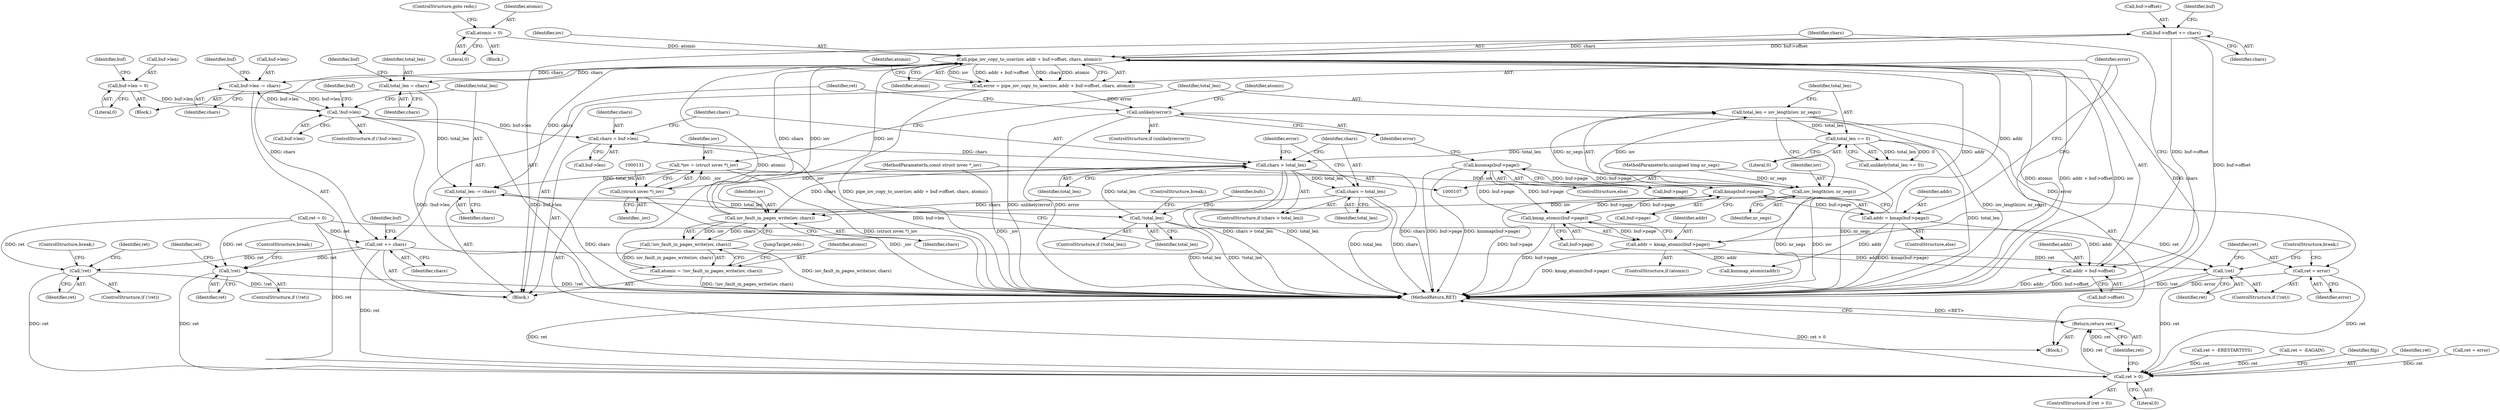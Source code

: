 digraph "0_linux_637b58c2887e5e57850865839cc75f59184b23d1_1@pointer" {
"1000279" [label="(Call,buf->offset += chars)"];
"1000240" [label="(Call,pipe_iov_copy_to_user(iov, addr + buf->offset, chars, atomic))"];
"1000219" [label="(Call,iov_fault_in_pages_write(iov, chars))"];
"1000136" [label="(Call,iov_length(iov, nr_segs))"];
"1000128" [label="(Call,*iov = (struct iovec *)_iov)"];
"1000130" [label="(Call,(struct iovec *)_iov)"];
"1000109" [label="(MethodParameterIn,const struct iovec *_iov)"];
"1000110" [label="(MethodParameterIn,unsigned long nr_segs)"];
"1000198" [label="(Call,chars = total_len)"];
"1000195" [label="(Call,chars > total_len)"];
"1000187" [label="(Call,chars = buf->len)"];
"1000305" [label="(Call,!buf->len)"];
"1000284" [label="(Call,buf->len -= chars)"];
"1000299" [label="(Call,buf->len = 0)"];
"1000141" [label="(Call,total_len == 0)"];
"1000134" [label="(Call,total_len = iov_length(iov, nr_segs))"];
"1000347" [label="(Call,!total_len)"];
"1000343" [label="(Call,total_len -= chars)"];
"1000296" [label="(Call,total_len = chars)"];
"1000232" [label="(Call,addr = kmap(buf->page))"];
"1000234" [label="(Call,kmap(buf->page))"];
"1000254" [label="(Call,kunmap(buf->page))"];
"1000227" [label="(Call,kmap_atomic(buf->page))"];
"1000225" [label="(Call,addr = kmap_atomic(buf->page))"];
"1000279" [label="(Call,buf->offset += chars)"];
"1000216" [label="(Call,atomic = !iov_fault_in_pages_write(iov, chars))"];
"1000218" [label="(Call,!iov_fault_in_pages_write(iov, chars))"];
"1000265" [label="(Call,atomic = 0)"];
"1000238" [label="(Call,error = pipe_iov_copy_to_user(iov, addr + buf->offset, chars, atomic))"];
"1000259" [label="(Call,unlikely(error))"];
"1000272" [label="(Call,ret = error)"];
"1000433" [label="(Call,ret > 0)"];
"1000438" [label="(Return,return ret;)"];
"1000276" [label="(Call,ret += chars)"];
"1000210" [label="(Call,!ret)"];
"1000270" [label="(Call,!ret)"];
"1000385" [label="(Call,!ret)"];
"1000242" [label="(Call,addr + buf->offset)"];
"1000142" [label="(Identifier,total_len)"];
"1000195" [label="(Call,chars > total_len)"];
"1000227" [label="(Call,kmap_atomic(buf->page))"];
"1000217" [label="(Identifier,atomic)"];
"1000351" [label="(Identifier,bufs)"];
"1000440" [label="(MethodReturn,RET)"];
"1000110" [label="(MethodParameterIn,unsigned long nr_segs)"];
"1000387" [label="(Call,ret = -ERESTARTSYS)"];
"1000345" [label="(Identifier,chars)"];
"1000346" [label="(ControlStructure,if (!total_len))"];
"1000218" [label="(Call,!iov_fault_in_pages_write(iov, chars))"];
"1000307" [label="(Identifier,buf)"];
"1000259" [label="(Call,unlikely(error))"];
"1000284" [label="(Call,buf->len -= chars)"];
"1000240" [label="(Call,pipe_iov_copy_to_user(iov, addr + buf->offset, chars, atomic))"];
"1000219" [label="(Call,iov_fault_in_pages_write(iov, chars))"];
"1000276" [label="(Call,ret += chars)"];
"1000305" [label="(Call,!buf->len)"];
"1000295" [label="(Block,)"];
"1000272" [label="(Call,ret = error)"];
"1000281" [label="(Identifier,buf)"];
"1000248" [label="(Identifier,atomic)"];
"1000386" [label="(Identifier,ret)"];
"1000384" [label="(ControlStructure,if (!ret))"];
"1000385" [label="(Call,!ret)"];
"1000273" [label="(Identifier,ret)"];
"1000375" [label="(Call,ret = -EAGAIN)"];
"1000251" [label="(Call,kunmap_atomic(addr))"];
"1000300" [label="(Call,buf->len)"];
"1000254" [label="(Call,kunmap(buf->page))"];
"1000253" [label="(ControlStructure,else)"];
"1000296" [label="(Call,total_len = chars)"];
"1000211" [label="(Identifier,ret)"];
"1000432" [label="(ControlStructure,if (ret > 0))"];
"1000225" [label="(Call,addr = kmap_atomic(buf->page))"];
"1000433" [label="(Call,ret > 0)"];
"1000187" [label="(Call,chars = buf->len)"];
"1000200" [label="(Identifier,total_len)"];
"1000437" [label="(Identifier,filp)"];
"1000299" [label="(Call,buf->len = 0)"];
"1000267" [label="(Literal,0)"];
"1000348" [label="(Identifier,total_len)"];
"1000285" [label="(Call,buf->len)"];
"1000288" [label="(Identifier,chars)"];
"1000250" [label="(Identifier,atomic)"];
"1000164" [label="(Block,)"];
"1000232" [label="(Call,addr = kmap(buf->page))"];
"1000238" [label="(Call,error = pipe_iov_copy_to_user(iov, addr + buf->offset, chars, atomic))"];
"1000222" [label="(JumpTarget,redo:)"];
"1000221" [label="(Identifier,chars)"];
"1000199" [label="(Identifier,chars)"];
"1000255" [label="(Call,buf->page)"];
"1000194" [label="(ControlStructure,if (chars > total_len))"];
"1000130" [label="(Call,(struct iovec *)_iov)"];
"1000129" [label="(Identifier,iov)"];
"1000188" [label="(Identifier,chars)"];
"1000197" [label="(Identifier,total_len)"];
"1000344" [label="(Identifier,total_len)"];
"1000128" [label="(Call,*iov = (struct iovec *)_iov)"];
"1000268" [label="(ControlStructure,goto redo;)"];
"1000306" [label="(Call,buf->len)"];
"1000274" [label="(Identifier,error)"];
"1000280" [label="(Call,buf->offset)"];
"1000234" [label="(Call,kmap(buf->page))"];
"1000301" [label="(Identifier,buf)"];
"1000298" [label="(Identifier,chars)"];
"1000226" [label="(Identifier,addr)"];
"1000233" [label="(Identifier,addr)"];
"1000277" [label="(Identifier,ret)"];
"1000140" [label="(Call,unlikely(total_len == 0))"];
"1000241" [label="(Identifier,iov)"];
"1000209" [label="(ControlStructure,if (!ret))"];
"1000265" [label="(Call,atomic = 0)"];
"1000235" [label="(Call,buf->page)"];
"1000244" [label="(Call,buf->offset)"];
"1000243" [label="(Identifier,addr)"];
"1000439" [label="(Identifier,ret)"];
"1000137" [label="(Identifier,iov)"];
"1000215" [label="(ControlStructure,break;)"];
"1000198" [label="(Call,chars = total_len)"];
"1000231" [label="(ControlStructure,else)"];
"1000343" [label="(Call,total_len -= chars)"];
"1000286" [label="(Identifier,buf)"];
"1000347" [label="(Call,!total_len)"];
"1000349" [label="(ControlStructure,break;)"];
"1000210" [label="(Call,!ret)"];
"1000297" [label="(Identifier,total_len)"];
"1000391" [label="(ControlStructure,break;)"];
"1000279" [label="(Call,buf->offset += chars)"];
"1000312" [label="(Identifier,buf)"];
"1000434" [label="(Identifier,ret)"];
"1000135" [label="(Identifier,total_len)"];
"1000220" [label="(Identifier,iov)"];
"1000189" [label="(Call,buf->len)"];
"1000260" [label="(Identifier,error)"];
"1000269" [label="(ControlStructure,if (!ret))"];
"1000228" [label="(Call,buf->page)"];
"1000138" [label="(Identifier,nr_segs)"];
"1000438" [label="(Return,return ret;)"];
"1000112" [label="(Block,)"];
"1000275" [label="(ControlStructure,break;)"];
"1000149" [label="(Call,ret = 0)"];
"1000278" [label="(Identifier,chars)"];
"1000109" [label="(MethodParameterIn,const struct iovec *_iov)"];
"1000196" [label="(Identifier,chars)"];
"1000216" [label="(Call,atomic = !iov_fault_in_pages_write(iov, chars))"];
"1000271" [label="(Identifier,ret)"];
"1000270" [label="(Call,!ret)"];
"1000202" [label="(Identifier,error)"];
"1000239" [label="(Identifier,error)"];
"1000213" [label="(Identifier,ret)"];
"1000435" [label="(Literal,0)"];
"1000388" [label="(Identifier,ret)"];
"1000242" [label="(Call,addr + buf->offset)"];
"1000143" [label="(Literal,0)"];
"1000264" [label="(Block,)"];
"1000258" [label="(ControlStructure,if (unlikely(error)))"];
"1000132" [label="(Identifier,_iov)"];
"1000212" [label="(Call,ret = error)"];
"1000292" [label="(Identifier,buf)"];
"1000141" [label="(Call,total_len == 0)"];
"1000303" [label="(Literal,0)"];
"1000304" [label="(ControlStructure,if (!buf->len))"];
"1000247" [label="(Identifier,chars)"];
"1000283" [label="(Identifier,chars)"];
"1000266" [label="(Identifier,atomic)"];
"1000263" [label="(Identifier,atomic)"];
"1000223" [label="(ControlStructure,if (atomic))"];
"1000136" [label="(Call,iov_length(iov, nr_segs))"];
"1000134" [label="(Call,total_len = iov_length(iov, nr_segs))"];
"1000279" -> "1000164"  [label="AST: "];
"1000279" -> "1000283"  [label="CFG: "];
"1000280" -> "1000279"  [label="AST: "];
"1000283" -> "1000279"  [label="AST: "];
"1000286" -> "1000279"  [label="CFG: "];
"1000279" -> "1000440"  [label="DDG: buf->offset"];
"1000279" -> "1000240"  [label="DDG: buf->offset"];
"1000279" -> "1000242"  [label="DDG: buf->offset"];
"1000240" -> "1000279"  [label="DDG: chars"];
"1000240" -> "1000238"  [label="AST: "];
"1000240" -> "1000248"  [label="CFG: "];
"1000241" -> "1000240"  [label="AST: "];
"1000242" -> "1000240"  [label="AST: "];
"1000247" -> "1000240"  [label="AST: "];
"1000248" -> "1000240"  [label="AST: "];
"1000238" -> "1000240"  [label="CFG: "];
"1000240" -> "1000440"  [label="DDG: atomic"];
"1000240" -> "1000440"  [label="DDG: addr + buf->offset"];
"1000240" -> "1000440"  [label="DDG: iov"];
"1000240" -> "1000440"  [label="DDG: chars"];
"1000240" -> "1000219"  [label="DDG: iov"];
"1000240" -> "1000238"  [label="DDG: iov"];
"1000240" -> "1000238"  [label="DDG: addr + buf->offset"];
"1000240" -> "1000238"  [label="DDG: chars"];
"1000240" -> "1000238"  [label="DDG: atomic"];
"1000219" -> "1000240"  [label="DDG: iov"];
"1000219" -> "1000240"  [label="DDG: chars"];
"1000232" -> "1000240"  [label="DDG: addr"];
"1000225" -> "1000240"  [label="DDG: addr"];
"1000216" -> "1000240"  [label="DDG: atomic"];
"1000265" -> "1000240"  [label="DDG: atomic"];
"1000240" -> "1000276"  [label="DDG: chars"];
"1000240" -> "1000284"  [label="DDG: chars"];
"1000240" -> "1000296"  [label="DDG: chars"];
"1000240" -> "1000343"  [label="DDG: chars"];
"1000219" -> "1000218"  [label="AST: "];
"1000219" -> "1000221"  [label="CFG: "];
"1000220" -> "1000219"  [label="AST: "];
"1000221" -> "1000219"  [label="AST: "];
"1000218" -> "1000219"  [label="CFG: "];
"1000219" -> "1000218"  [label="DDG: iov"];
"1000219" -> "1000218"  [label="DDG: chars"];
"1000136" -> "1000219"  [label="DDG: iov"];
"1000198" -> "1000219"  [label="DDG: chars"];
"1000195" -> "1000219"  [label="DDG: chars"];
"1000136" -> "1000134"  [label="AST: "];
"1000136" -> "1000138"  [label="CFG: "];
"1000137" -> "1000136"  [label="AST: "];
"1000138" -> "1000136"  [label="AST: "];
"1000134" -> "1000136"  [label="CFG: "];
"1000136" -> "1000440"  [label="DDG: nr_segs"];
"1000136" -> "1000440"  [label="DDG: iov"];
"1000136" -> "1000134"  [label="DDG: iov"];
"1000136" -> "1000134"  [label="DDG: nr_segs"];
"1000128" -> "1000136"  [label="DDG: iov"];
"1000110" -> "1000136"  [label="DDG: nr_segs"];
"1000128" -> "1000112"  [label="AST: "];
"1000128" -> "1000130"  [label="CFG: "];
"1000129" -> "1000128"  [label="AST: "];
"1000130" -> "1000128"  [label="AST: "];
"1000135" -> "1000128"  [label="CFG: "];
"1000128" -> "1000440"  [label="DDG: (struct iovec *)_iov"];
"1000130" -> "1000128"  [label="DDG: _iov"];
"1000130" -> "1000132"  [label="CFG: "];
"1000131" -> "1000130"  [label="AST: "];
"1000132" -> "1000130"  [label="AST: "];
"1000130" -> "1000440"  [label="DDG: _iov"];
"1000109" -> "1000130"  [label="DDG: _iov"];
"1000109" -> "1000107"  [label="AST: "];
"1000109" -> "1000440"  [label="DDG: _iov"];
"1000110" -> "1000107"  [label="AST: "];
"1000110" -> "1000440"  [label="DDG: nr_segs"];
"1000198" -> "1000194"  [label="AST: "];
"1000198" -> "1000200"  [label="CFG: "];
"1000199" -> "1000198"  [label="AST: "];
"1000200" -> "1000198"  [label="AST: "];
"1000202" -> "1000198"  [label="CFG: "];
"1000198" -> "1000440"  [label="DDG: total_len"];
"1000198" -> "1000440"  [label="DDG: chars"];
"1000195" -> "1000198"  [label="DDG: total_len"];
"1000195" -> "1000194"  [label="AST: "];
"1000195" -> "1000197"  [label="CFG: "];
"1000196" -> "1000195"  [label="AST: "];
"1000197" -> "1000195"  [label="AST: "];
"1000199" -> "1000195"  [label="CFG: "];
"1000202" -> "1000195"  [label="CFG: "];
"1000195" -> "1000440"  [label="DDG: chars > total_len"];
"1000195" -> "1000440"  [label="DDG: total_len"];
"1000195" -> "1000440"  [label="DDG: chars"];
"1000187" -> "1000195"  [label="DDG: chars"];
"1000141" -> "1000195"  [label="DDG: total_len"];
"1000347" -> "1000195"  [label="DDG: total_len"];
"1000195" -> "1000343"  [label="DDG: total_len"];
"1000187" -> "1000164"  [label="AST: "];
"1000187" -> "1000189"  [label="CFG: "];
"1000188" -> "1000187"  [label="AST: "];
"1000189" -> "1000187"  [label="AST: "];
"1000196" -> "1000187"  [label="CFG: "];
"1000187" -> "1000440"  [label="DDG: buf->len"];
"1000305" -> "1000187"  [label="DDG: buf->len"];
"1000305" -> "1000304"  [label="AST: "];
"1000305" -> "1000306"  [label="CFG: "];
"1000306" -> "1000305"  [label="AST: "];
"1000312" -> "1000305"  [label="CFG: "];
"1000344" -> "1000305"  [label="CFG: "];
"1000305" -> "1000440"  [label="DDG: !buf->len"];
"1000305" -> "1000440"  [label="DDG: buf->len"];
"1000305" -> "1000284"  [label="DDG: buf->len"];
"1000284" -> "1000305"  [label="DDG: buf->len"];
"1000299" -> "1000305"  [label="DDG: buf->len"];
"1000284" -> "1000164"  [label="AST: "];
"1000284" -> "1000288"  [label="CFG: "];
"1000285" -> "1000284"  [label="AST: "];
"1000288" -> "1000284"  [label="AST: "];
"1000292" -> "1000284"  [label="CFG: "];
"1000299" -> "1000295"  [label="AST: "];
"1000299" -> "1000303"  [label="CFG: "];
"1000300" -> "1000299"  [label="AST: "];
"1000303" -> "1000299"  [label="AST: "];
"1000307" -> "1000299"  [label="CFG: "];
"1000141" -> "1000140"  [label="AST: "];
"1000141" -> "1000143"  [label="CFG: "];
"1000142" -> "1000141"  [label="AST: "];
"1000143" -> "1000141"  [label="AST: "];
"1000140" -> "1000141"  [label="CFG: "];
"1000141" -> "1000440"  [label="DDG: total_len"];
"1000141" -> "1000140"  [label="DDG: total_len"];
"1000141" -> "1000140"  [label="DDG: 0"];
"1000134" -> "1000141"  [label="DDG: total_len"];
"1000134" -> "1000112"  [label="AST: "];
"1000135" -> "1000134"  [label="AST: "];
"1000142" -> "1000134"  [label="CFG: "];
"1000134" -> "1000440"  [label="DDG: iov_length(iov, nr_segs)"];
"1000347" -> "1000346"  [label="AST: "];
"1000347" -> "1000348"  [label="CFG: "];
"1000348" -> "1000347"  [label="AST: "];
"1000349" -> "1000347"  [label="CFG: "];
"1000351" -> "1000347"  [label="CFG: "];
"1000347" -> "1000440"  [label="DDG: total_len"];
"1000347" -> "1000440"  [label="DDG: !total_len"];
"1000343" -> "1000347"  [label="DDG: total_len"];
"1000343" -> "1000164"  [label="AST: "];
"1000343" -> "1000345"  [label="CFG: "];
"1000344" -> "1000343"  [label="AST: "];
"1000345" -> "1000343"  [label="AST: "];
"1000348" -> "1000343"  [label="CFG: "];
"1000343" -> "1000440"  [label="DDG: chars"];
"1000296" -> "1000343"  [label="DDG: total_len"];
"1000296" -> "1000295"  [label="AST: "];
"1000296" -> "1000298"  [label="CFG: "];
"1000297" -> "1000296"  [label="AST: "];
"1000298" -> "1000296"  [label="AST: "];
"1000301" -> "1000296"  [label="CFG: "];
"1000232" -> "1000231"  [label="AST: "];
"1000232" -> "1000234"  [label="CFG: "];
"1000233" -> "1000232"  [label="AST: "];
"1000234" -> "1000232"  [label="AST: "];
"1000239" -> "1000232"  [label="CFG: "];
"1000232" -> "1000440"  [label="DDG: kmap(buf->page)"];
"1000234" -> "1000232"  [label="DDG: buf->page"];
"1000232" -> "1000242"  [label="DDG: addr"];
"1000232" -> "1000251"  [label="DDG: addr"];
"1000234" -> "1000235"  [label="CFG: "];
"1000235" -> "1000234"  [label="AST: "];
"1000234" -> "1000440"  [label="DDG: buf->page"];
"1000234" -> "1000227"  [label="DDG: buf->page"];
"1000254" -> "1000234"  [label="DDG: buf->page"];
"1000227" -> "1000234"  [label="DDG: buf->page"];
"1000234" -> "1000254"  [label="DDG: buf->page"];
"1000254" -> "1000253"  [label="AST: "];
"1000254" -> "1000255"  [label="CFG: "];
"1000255" -> "1000254"  [label="AST: "];
"1000260" -> "1000254"  [label="CFG: "];
"1000254" -> "1000440"  [label="DDG: buf->page"];
"1000254" -> "1000440"  [label="DDG: kunmap(buf->page)"];
"1000254" -> "1000227"  [label="DDG: buf->page"];
"1000227" -> "1000254"  [label="DDG: buf->page"];
"1000227" -> "1000225"  [label="AST: "];
"1000227" -> "1000228"  [label="CFG: "];
"1000228" -> "1000227"  [label="AST: "];
"1000225" -> "1000227"  [label="CFG: "];
"1000227" -> "1000440"  [label="DDG: buf->page"];
"1000227" -> "1000225"  [label="DDG: buf->page"];
"1000225" -> "1000223"  [label="AST: "];
"1000226" -> "1000225"  [label="AST: "];
"1000239" -> "1000225"  [label="CFG: "];
"1000225" -> "1000440"  [label="DDG: kmap_atomic(buf->page)"];
"1000225" -> "1000242"  [label="DDG: addr"];
"1000225" -> "1000251"  [label="DDG: addr"];
"1000216" -> "1000164"  [label="AST: "];
"1000216" -> "1000218"  [label="CFG: "];
"1000217" -> "1000216"  [label="AST: "];
"1000218" -> "1000216"  [label="AST: "];
"1000222" -> "1000216"  [label="CFG: "];
"1000216" -> "1000440"  [label="DDG: !iov_fault_in_pages_write(iov, chars)"];
"1000218" -> "1000216"  [label="DDG: iov_fault_in_pages_write(iov, chars)"];
"1000218" -> "1000440"  [label="DDG: iov_fault_in_pages_write(iov, chars)"];
"1000265" -> "1000264"  [label="AST: "];
"1000265" -> "1000267"  [label="CFG: "];
"1000266" -> "1000265"  [label="AST: "];
"1000267" -> "1000265"  [label="AST: "];
"1000268" -> "1000265"  [label="CFG: "];
"1000238" -> "1000164"  [label="AST: "];
"1000239" -> "1000238"  [label="AST: "];
"1000250" -> "1000238"  [label="CFG: "];
"1000238" -> "1000440"  [label="DDG: pipe_iov_copy_to_user(iov, addr + buf->offset, chars, atomic)"];
"1000238" -> "1000259"  [label="DDG: error"];
"1000259" -> "1000258"  [label="AST: "];
"1000259" -> "1000260"  [label="CFG: "];
"1000260" -> "1000259"  [label="AST: "];
"1000263" -> "1000259"  [label="CFG: "];
"1000277" -> "1000259"  [label="CFG: "];
"1000259" -> "1000440"  [label="DDG: unlikely(error)"];
"1000259" -> "1000440"  [label="DDG: error"];
"1000259" -> "1000272"  [label="DDG: error"];
"1000272" -> "1000269"  [label="AST: "];
"1000272" -> "1000274"  [label="CFG: "];
"1000273" -> "1000272"  [label="AST: "];
"1000274" -> "1000272"  [label="AST: "];
"1000275" -> "1000272"  [label="CFG: "];
"1000272" -> "1000440"  [label="DDG: error"];
"1000272" -> "1000433"  [label="DDG: ret"];
"1000433" -> "1000432"  [label="AST: "];
"1000433" -> "1000435"  [label="CFG: "];
"1000434" -> "1000433"  [label="AST: "];
"1000435" -> "1000433"  [label="AST: "];
"1000437" -> "1000433"  [label="CFG: "];
"1000439" -> "1000433"  [label="CFG: "];
"1000433" -> "1000440"  [label="DDG: ret"];
"1000433" -> "1000440"  [label="DDG: ret > 0"];
"1000375" -> "1000433"  [label="DDG: ret"];
"1000387" -> "1000433"  [label="DDG: ret"];
"1000276" -> "1000433"  [label="DDG: ret"];
"1000149" -> "1000433"  [label="DDG: ret"];
"1000385" -> "1000433"  [label="DDG: ret"];
"1000270" -> "1000433"  [label="DDG: ret"];
"1000212" -> "1000433"  [label="DDG: ret"];
"1000210" -> "1000433"  [label="DDG: ret"];
"1000433" -> "1000438"  [label="DDG: ret"];
"1000438" -> "1000112"  [label="AST: "];
"1000438" -> "1000439"  [label="CFG: "];
"1000439" -> "1000438"  [label="AST: "];
"1000440" -> "1000438"  [label="CFG: "];
"1000438" -> "1000440"  [label="DDG: <RET>"];
"1000439" -> "1000438"  [label="DDG: ret"];
"1000276" -> "1000164"  [label="AST: "];
"1000276" -> "1000278"  [label="CFG: "];
"1000277" -> "1000276"  [label="AST: "];
"1000278" -> "1000276"  [label="AST: "];
"1000281" -> "1000276"  [label="CFG: "];
"1000276" -> "1000210"  [label="DDG: ret"];
"1000276" -> "1000270"  [label="DDG: ret"];
"1000149" -> "1000276"  [label="DDG: ret"];
"1000276" -> "1000385"  [label="DDG: ret"];
"1000210" -> "1000209"  [label="AST: "];
"1000210" -> "1000211"  [label="CFG: "];
"1000211" -> "1000210"  [label="AST: "];
"1000213" -> "1000210"  [label="CFG: "];
"1000215" -> "1000210"  [label="CFG: "];
"1000210" -> "1000440"  [label="DDG: !ret"];
"1000149" -> "1000210"  [label="DDG: ret"];
"1000270" -> "1000269"  [label="AST: "];
"1000270" -> "1000271"  [label="CFG: "];
"1000271" -> "1000270"  [label="AST: "];
"1000273" -> "1000270"  [label="CFG: "];
"1000275" -> "1000270"  [label="CFG: "];
"1000270" -> "1000440"  [label="DDG: !ret"];
"1000149" -> "1000270"  [label="DDG: ret"];
"1000385" -> "1000384"  [label="AST: "];
"1000385" -> "1000386"  [label="CFG: "];
"1000386" -> "1000385"  [label="AST: "];
"1000388" -> "1000385"  [label="CFG: "];
"1000391" -> "1000385"  [label="CFG: "];
"1000385" -> "1000440"  [label="DDG: !ret"];
"1000149" -> "1000385"  [label="DDG: ret"];
"1000242" -> "1000244"  [label="CFG: "];
"1000243" -> "1000242"  [label="AST: "];
"1000244" -> "1000242"  [label="AST: "];
"1000247" -> "1000242"  [label="CFG: "];
"1000242" -> "1000440"  [label="DDG: buf->offset"];
"1000242" -> "1000440"  [label="DDG: addr"];
}
